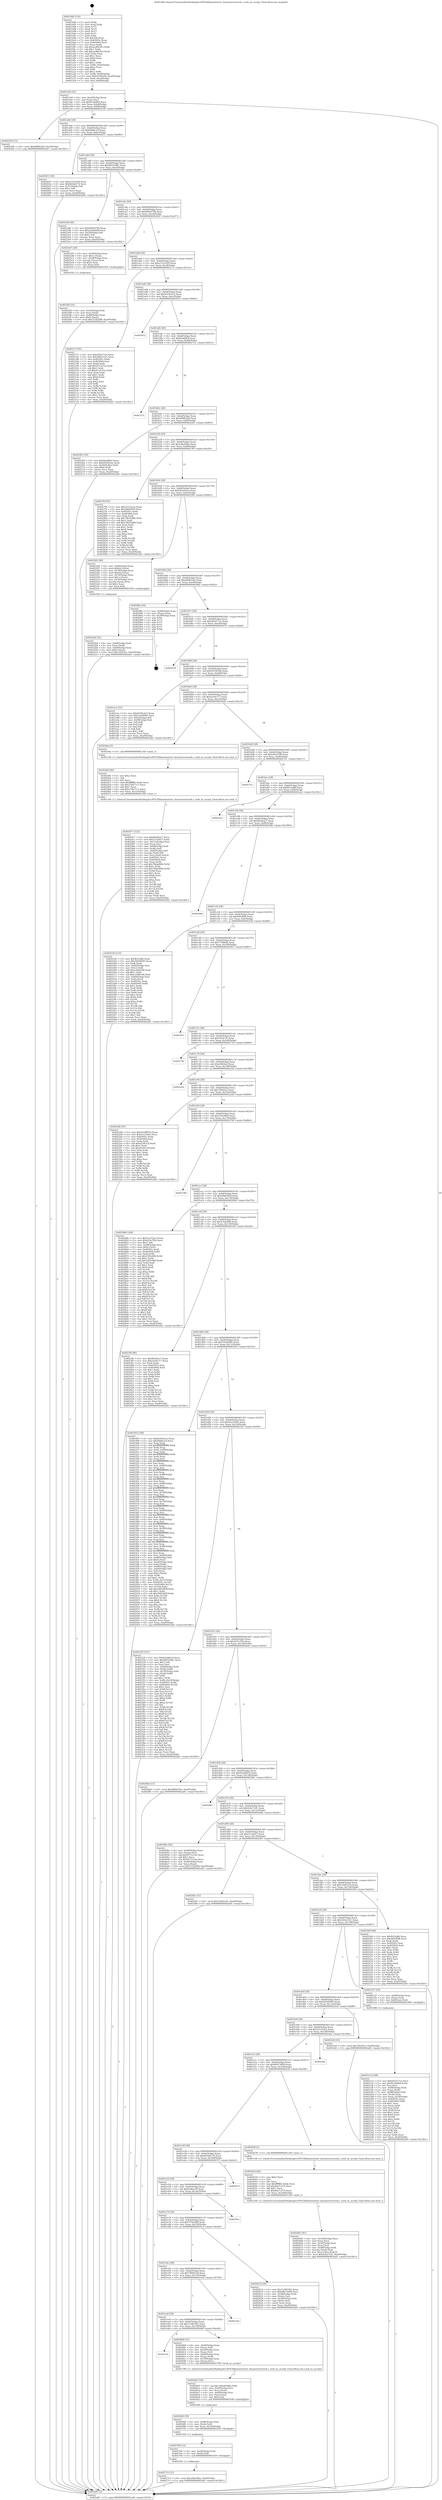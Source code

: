 digraph "0x4019d0" {
  label = "0x4019d0 (/mnt/c/Users/mathe/Desktop/tcc/POCII/binaries/extr_linuxnetcoresock.c_sock_no_accept_Final-ollvm.out::main(0))"
  labelloc = "t"
  node[shape=record]

  Entry [label="",width=0.3,height=0.3,shape=circle,fillcolor=black,style=filled]
  "0x401a44" [label="{
     0x401a44 [32]\l
     | [instrs]\l
     &nbsp;&nbsp;0x401a44 \<+6\>: mov -0xa0(%rbp),%eax\l
     &nbsp;&nbsp;0x401a4a \<+2\>: mov %eax,%ecx\l
     &nbsp;&nbsp;0x401a4c \<+6\>: sub $0x81efa8bd,%ecx\l
     &nbsp;&nbsp;0x401a52 \<+6\>: mov %eax,-0xb4(%rbp)\l
     &nbsp;&nbsp;0x401a58 \<+6\>: mov %ecx,-0xb8(%rbp)\l
     &nbsp;&nbsp;0x401a5e \<+6\>: je 0000000000402256 \<main+0x886\>\l
  }"]
  "0x402256" [label="{
     0x402256 [15]\l
     | [instrs]\l
     &nbsp;&nbsp;0x402256 \<+10\>: movl $0xbf8962dd,-0xa0(%rbp)\l
     &nbsp;&nbsp;0x402260 \<+5\>: jmp 0000000000402a81 \<main+0x10b1\>\l
  }"]
  "0x401a64" [label="{
     0x401a64 [28]\l
     | [instrs]\l
     &nbsp;&nbsp;0x401a64 \<+5\>: jmp 0000000000401a69 \<main+0x99\>\l
     &nbsp;&nbsp;0x401a69 \<+6\>: mov -0xb4(%rbp),%eax\l
     &nbsp;&nbsp;0x401a6f \<+5\>: sub $0x8ddbc2cf,%eax\l
     &nbsp;&nbsp;0x401a74 \<+6\>: mov %eax,-0xbc(%rbp)\l
     &nbsp;&nbsp;0x401a7a \<+6\>: je 0000000000402055 \<main+0x685\>\l
  }"]
  Exit [label="",width=0.3,height=0.3,shape=circle,fillcolor=black,style=filled,peripheries=2]
  "0x402055" [label="{
     0x402055 [30]\l
     | [instrs]\l
     &nbsp;&nbsp;0x402055 \<+5\>: mov $0xa1521d29,%eax\l
     &nbsp;&nbsp;0x40205a \<+5\>: mov $0x6b5dd170,%ecx\l
     &nbsp;&nbsp;0x40205f \<+3\>: mov -0x31(%rbp),%dl\l
     &nbsp;&nbsp;0x402062 \<+3\>: test $0x1,%dl\l
     &nbsp;&nbsp;0x402065 \<+3\>: cmovne %ecx,%eax\l
     &nbsp;&nbsp;0x402068 \<+6\>: mov %eax,-0xa0(%rbp)\l
     &nbsp;&nbsp;0x40206e \<+5\>: jmp 0000000000402a81 \<main+0x10b1\>\l
  }"]
  "0x401a80" [label="{
     0x401a80 [28]\l
     | [instrs]\l
     &nbsp;&nbsp;0x401a80 \<+5\>: jmp 0000000000401a85 \<main+0xb5\>\l
     &nbsp;&nbsp;0x401a85 \<+6\>: mov -0xb4(%rbp),%eax\l
     &nbsp;&nbsp;0x401a8b \<+5\>: sub $0x98335d81,%eax\l
     &nbsp;&nbsp;0x401a90 \<+6\>: mov %eax,-0xc0(%rbp)\l
     &nbsp;&nbsp;0x401a96 \<+6\>: je 00000000004023d6 \<main+0xa06\>\l
  }"]
  "0x402712" [label="{
     0x402712 [15]\l
     | [instrs]\l
     &nbsp;&nbsp;0x402712 \<+10\>: movl $0xc0bc04ba,-0xa0(%rbp)\l
     &nbsp;&nbsp;0x40271c \<+5\>: jmp 0000000000402a81 \<main+0x10b1\>\l
  }"]
  "0x4023d6" [label="{
     0x4023d6 [30]\l
     | [instrs]\l
     &nbsp;&nbsp;0x4023d6 \<+5\>: mov $0x9d9a970b,%eax\l
     &nbsp;&nbsp;0x4023db \<+5\>: mov $0x2c4dc8d9,%ecx\l
     &nbsp;&nbsp;0x4023e0 \<+3\>: mov -0x29(%rbp),%dl\l
     &nbsp;&nbsp;0x4023e3 \<+3\>: test $0x1,%dl\l
     &nbsp;&nbsp;0x4023e6 \<+3\>: cmovne %ecx,%eax\l
     &nbsp;&nbsp;0x4023e9 \<+6\>: mov %eax,-0xa0(%rbp)\l
     &nbsp;&nbsp;0x4023ef \<+5\>: jmp 0000000000402a81 \<main+0x10b1\>\l
  }"]
  "0x401a9c" [label="{
     0x401a9c [28]\l
     | [instrs]\l
     &nbsp;&nbsp;0x401a9c \<+5\>: jmp 0000000000401aa1 \<main+0xd1\>\l
     &nbsp;&nbsp;0x401aa1 \<+6\>: mov -0xb4(%rbp),%eax\l
     &nbsp;&nbsp;0x401aa7 \<+5\>: sub $0x9d9a970b,%eax\l
     &nbsp;&nbsp;0x401aac \<+6\>: mov %eax,-0xc4(%rbp)\l
     &nbsp;&nbsp;0x401ab2 \<+6\>: je 00000000004025d7 \<main+0xc07\>\l
  }"]
  "0x402706" [label="{
     0x402706 [12]\l
     | [instrs]\l
     &nbsp;&nbsp;0x402706 \<+4\>: mov -0x50(%rbp),%rdi\l
     &nbsp;&nbsp;0x40270a \<+3\>: mov (%rdi),%rdi\l
     &nbsp;&nbsp;0x40270d \<+5\>: call 0000000000401030 \<free@plt\>\l
     | [calls]\l
     &nbsp;&nbsp;0x401030 \{1\} (unknown)\l
  }"]
  "0x4025d7" [label="{
     0x4025d7 [29]\l
     | [instrs]\l
     &nbsp;&nbsp;0x4025d7 \<+4\>: mov -0x58(%rbp),%rax\l
     &nbsp;&nbsp;0x4025db \<+6\>: movl $0x1,(%rax)\l
     &nbsp;&nbsp;0x4025e1 \<+4\>: mov -0x58(%rbp),%rax\l
     &nbsp;&nbsp;0x4025e5 \<+3\>: movslq (%rax),%rax\l
     &nbsp;&nbsp;0x4025e8 \<+4\>: shl $0x2,%rax\l
     &nbsp;&nbsp;0x4025ec \<+3\>: mov %rax,%rdi\l
     &nbsp;&nbsp;0x4025ef \<+5\>: call 0000000000401050 \<malloc@plt\>\l
     | [calls]\l
     &nbsp;&nbsp;0x401050 \{1\} (unknown)\l
  }"]
  "0x401ab8" [label="{
     0x401ab8 [28]\l
     | [instrs]\l
     &nbsp;&nbsp;0x401ab8 \<+5\>: jmp 0000000000401abd \<main+0xed\>\l
     &nbsp;&nbsp;0x401abd \<+6\>: mov -0xb4(%rbp),%eax\l
     &nbsp;&nbsp;0x401ac3 \<+5\>: sub $0xa1521d29,%eax\l
     &nbsp;&nbsp;0x401ac8 \<+6\>: mov %eax,-0xc8(%rbp)\l
     &nbsp;&nbsp;0x401ace \<+6\>: je 000000000040217c \<main+0x7ac\>\l
  }"]
  "0x4026f4" [label="{
     0x4026f4 [18]\l
     | [instrs]\l
     &nbsp;&nbsp;0x4026f4 \<+4\>: mov -0x68(%rbp),%rdi\l
     &nbsp;&nbsp;0x4026f8 \<+3\>: mov (%rdi),%rdi\l
     &nbsp;&nbsp;0x4026fb \<+6\>: mov %eax,-0x164(%rbp)\l
     &nbsp;&nbsp;0x402701 \<+5\>: call 0000000000401030 \<free@plt\>\l
     | [calls]\l
     &nbsp;&nbsp;0x401030 \{1\} (unknown)\l
  }"]
  "0x40217c" [label="{
     0x40217c [91]\l
     | [instrs]\l
     &nbsp;&nbsp;0x40217c \<+5\>: mov $0xe81b17a3,%eax\l
     &nbsp;&nbsp;0x402181 \<+5\>: mov $0x560a1521,%ecx\l
     &nbsp;&nbsp;0x402186 \<+7\>: mov 0x40505c,%edx\l
     &nbsp;&nbsp;0x40218d \<+7\>: mov 0x405064,%esi\l
     &nbsp;&nbsp;0x402194 \<+2\>: mov %edx,%edi\l
     &nbsp;&nbsp;0x402196 \<+6\>: add $0x47c5c55a,%edi\l
     &nbsp;&nbsp;0x40219c \<+3\>: sub $0x1,%edi\l
     &nbsp;&nbsp;0x40219f \<+6\>: sub $0x47c5c55a,%edi\l
     &nbsp;&nbsp;0x4021a5 \<+3\>: imul %edi,%edx\l
     &nbsp;&nbsp;0x4021a8 \<+3\>: and $0x1,%edx\l
     &nbsp;&nbsp;0x4021ab \<+3\>: cmp $0x0,%edx\l
     &nbsp;&nbsp;0x4021ae \<+4\>: sete %r8b\l
     &nbsp;&nbsp;0x4021b2 \<+3\>: cmp $0xa,%esi\l
     &nbsp;&nbsp;0x4021b5 \<+4\>: setl %r9b\l
     &nbsp;&nbsp;0x4021b9 \<+3\>: mov %r8b,%r10b\l
     &nbsp;&nbsp;0x4021bc \<+3\>: and %r9b,%r10b\l
     &nbsp;&nbsp;0x4021bf \<+3\>: xor %r9b,%r8b\l
     &nbsp;&nbsp;0x4021c2 \<+3\>: or %r8b,%r10b\l
     &nbsp;&nbsp;0x4021c5 \<+4\>: test $0x1,%r10b\l
     &nbsp;&nbsp;0x4021c9 \<+3\>: cmovne %ecx,%eax\l
     &nbsp;&nbsp;0x4021cc \<+6\>: mov %eax,-0xa0(%rbp)\l
     &nbsp;&nbsp;0x4021d2 \<+5\>: jmp 0000000000402a81 \<main+0x10b1\>\l
  }"]
  "0x401ad4" [label="{
     0x401ad4 [28]\l
     | [instrs]\l
     &nbsp;&nbsp;0x401ad4 \<+5\>: jmp 0000000000401ad9 \<main+0x109\>\l
     &nbsp;&nbsp;0x401ad9 \<+6\>: mov -0xb4(%rbp),%eax\l
     &nbsp;&nbsp;0x401adf \<+5\>: sub $0xb359e2e3,%eax\l
     &nbsp;&nbsp;0x401ae4 \<+6\>: mov %eax,-0xcc(%rbp)\l
     &nbsp;&nbsp;0x401aea \<+6\>: je 0000000000402912 \<main+0xf42\>\l
  }"]
  "0x4026d7" [label="{
     0x4026d7 [29]\l
     | [instrs]\l
     &nbsp;&nbsp;0x4026d7 \<+10\>: movabs $0x4030b6,%rdi\l
     &nbsp;&nbsp;0x4026e1 \<+4\>: mov -0x40(%rbp),%rsi\l
     &nbsp;&nbsp;0x4026e5 \<+2\>: mov %eax,(%rsi)\l
     &nbsp;&nbsp;0x4026e7 \<+4\>: mov -0x40(%rbp),%rsi\l
     &nbsp;&nbsp;0x4026eb \<+2\>: mov (%rsi),%esi\l
     &nbsp;&nbsp;0x4026ed \<+2\>: mov $0x0,%al\l
     &nbsp;&nbsp;0x4026ef \<+5\>: call 0000000000401040 \<printf@plt\>\l
     | [calls]\l
     &nbsp;&nbsp;0x401040 \{1\} (unknown)\l
  }"]
  "0x402912" [label="{
     0x402912\l
  }", style=dashed]
  "0x401af0" [label="{
     0x401af0 [28]\l
     | [instrs]\l
     &nbsp;&nbsp;0x401af0 \<+5\>: jmp 0000000000401af5 \<main+0x125\>\l
     &nbsp;&nbsp;0x401af5 \<+6\>: mov -0xb4(%rbp),%eax\l
     &nbsp;&nbsp;0x401afb \<+5\>: sub $0xb4abffcd,%eax\l
     &nbsp;&nbsp;0x401b00 \<+6\>: mov %eax,-0xd0(%rbp)\l
     &nbsp;&nbsp;0x401b06 \<+6\>: je 0000000000402721 \<main+0xd51\>\l
  }"]
  "0x401ec4" [label="{
     0x401ec4\l
  }", style=dashed]
  "0x402721" [label="{
     0x402721\l
  }", style=dashed]
  "0x401b0c" [label="{
     0x401b0c [28]\l
     | [instrs]\l
     &nbsp;&nbsp;0x401b0c \<+5\>: jmp 0000000000401b11 \<main+0x141\>\l
     &nbsp;&nbsp;0x401b11 \<+6\>: mov -0xb4(%rbp),%eax\l
     &nbsp;&nbsp;0x401b17 \<+5\>: sub $0xbf8962dd,%eax\l
     &nbsp;&nbsp;0x401b1c \<+6\>: mov %eax,-0xd4(%rbp)\l
     &nbsp;&nbsp;0x401b22 \<+6\>: je 0000000000402265 \<main+0x895\>\l
  }"]
  "0x4026b8" [label="{
     0x4026b8 [31]\l
     | [instrs]\l
     &nbsp;&nbsp;0x4026b8 \<+4\>: mov -0x68(%rbp),%rax\l
     &nbsp;&nbsp;0x4026bc \<+3\>: mov (%rax),%rdi\l
     &nbsp;&nbsp;0x4026bf \<+4\>: mov -0x50(%rbp),%rax\l
     &nbsp;&nbsp;0x4026c3 \<+3\>: mov (%rax),%rsi\l
     &nbsp;&nbsp;0x4026c6 \<+4\>: mov -0x80(%rbp),%rax\l
     &nbsp;&nbsp;0x4026ca \<+2\>: mov (%rax),%edx\l
     &nbsp;&nbsp;0x4026cc \<+4\>: mov -0x78(%rbp),%rax\l
     &nbsp;&nbsp;0x4026d0 \<+2\>: mov (%rax),%ecx\l
     &nbsp;&nbsp;0x4026d2 \<+5\>: call 0000000000401780 \<sock_no_accept\>\l
     | [calls]\l
     &nbsp;&nbsp;0x401780 \{1\} (/mnt/c/Users/mathe/Desktop/tcc/POCII/binaries/extr_linuxnetcoresock.c_sock_no_accept_Final-ollvm.out::sock_no_accept)\l
  }"]
  "0x402265" [label="{
     0x402265 [30]\l
     | [instrs]\l
     &nbsp;&nbsp;0x402265 \<+5\>: mov $0xb4abffcd,%eax\l
     &nbsp;&nbsp;0x40226a \<+5\>: mov $0xd43e02ae,%ecx\l
     &nbsp;&nbsp;0x40226f \<+3\>: mov -0x30(%rbp),%edx\l
     &nbsp;&nbsp;0x402272 \<+3\>: cmp $0x0,%edx\l
     &nbsp;&nbsp;0x402275 \<+3\>: cmove %ecx,%eax\l
     &nbsp;&nbsp;0x402278 \<+6\>: mov %eax,-0xa0(%rbp)\l
     &nbsp;&nbsp;0x40227e \<+5\>: jmp 0000000000402a81 \<main+0x10b1\>\l
  }"]
  "0x401b28" [label="{
     0x401b28 [28]\l
     | [instrs]\l
     &nbsp;&nbsp;0x401b28 \<+5\>: jmp 0000000000401b2d \<main+0x15d\>\l
     &nbsp;&nbsp;0x401b2d \<+6\>: mov -0xb4(%rbp),%eax\l
     &nbsp;&nbsp;0x401b33 \<+5\>: sub $0xc0bc04ba,%eax\l
     &nbsp;&nbsp;0x401b38 \<+6\>: mov %eax,-0xd8(%rbp)\l
     &nbsp;&nbsp;0x401b3e \<+6\>: je 00000000004027f0 \<main+0xe20\>\l
  }"]
  "0x401ea8" [label="{
     0x401ea8 [28]\l
     | [instrs]\l
     &nbsp;&nbsp;0x401ea8 \<+5\>: jmp 0000000000401ead \<main+0x4dd\>\l
     &nbsp;&nbsp;0x401ead \<+6\>: mov -0xb4(%rbp),%eax\l
     &nbsp;&nbsp;0x401eb3 \<+5\>: sub $0x7a385302,%eax\l
     &nbsp;&nbsp;0x401eb8 \<+6\>: mov %eax,-0x158(%rbp)\l
     &nbsp;&nbsp;0x401ebe \<+6\>: je 00000000004026b8 \<main+0xce8\>\l
  }"]
  "0x4027f0" [label="{
     0x4027f0 [91]\l
     | [instrs]\l
     &nbsp;&nbsp;0x4027f0 \<+5\>: mov $0x5c5352e2,%eax\l
     &nbsp;&nbsp;0x4027f5 \<+5\>: mov $0x28bf2658,%ecx\l
     &nbsp;&nbsp;0x4027fa \<+7\>: mov 0x40505c,%edx\l
     &nbsp;&nbsp;0x402801 \<+7\>: mov 0x405064,%esi\l
     &nbsp;&nbsp;0x402808 \<+2\>: mov %edx,%edi\l
     &nbsp;&nbsp;0x40280a \<+6\>: sub $0x78032d86,%edi\l
     &nbsp;&nbsp;0x402810 \<+3\>: sub $0x1,%edi\l
     &nbsp;&nbsp;0x402813 \<+6\>: add $0x78032d86,%edi\l
     &nbsp;&nbsp;0x402819 \<+3\>: imul %edi,%edx\l
     &nbsp;&nbsp;0x40281c \<+3\>: and $0x1,%edx\l
     &nbsp;&nbsp;0x40281f \<+3\>: cmp $0x0,%edx\l
     &nbsp;&nbsp;0x402822 \<+4\>: sete %r8b\l
     &nbsp;&nbsp;0x402826 \<+3\>: cmp $0xa,%esi\l
     &nbsp;&nbsp;0x402829 \<+4\>: setl %r9b\l
     &nbsp;&nbsp;0x40282d \<+3\>: mov %r8b,%r10b\l
     &nbsp;&nbsp;0x402830 \<+3\>: and %r9b,%r10b\l
     &nbsp;&nbsp;0x402833 \<+3\>: xor %r9b,%r8b\l
     &nbsp;&nbsp;0x402836 \<+3\>: or %r8b,%r10b\l
     &nbsp;&nbsp;0x402839 \<+4\>: test $0x1,%r10b\l
     &nbsp;&nbsp;0x40283d \<+3\>: cmovne %ecx,%eax\l
     &nbsp;&nbsp;0x402840 \<+6\>: mov %eax,-0xa0(%rbp)\l
     &nbsp;&nbsp;0x402846 \<+5\>: jmp 0000000000402a81 \<main+0x10b1\>\l
  }"]
  "0x401b44" [label="{
     0x401b44 [28]\l
     | [instrs]\l
     &nbsp;&nbsp;0x401b44 \<+5\>: jmp 0000000000401b49 \<main+0x179\>\l
     &nbsp;&nbsp;0x401b49 \<+6\>: mov -0xb4(%rbp),%eax\l
     &nbsp;&nbsp;0x401b4f \<+5\>: sub $0xd43e02ae,%eax\l
     &nbsp;&nbsp;0x401b54 \<+6\>: mov %eax,-0xdc(%rbp)\l
     &nbsp;&nbsp;0x401b5a \<+6\>: je 0000000000402283 \<main+0x8b3\>\l
  }"]
  "0x40216d" [label="{
     0x40216d\l
  }", style=dashed]
  "0x402283" [label="{
     0x402283 [49]\l
     | [instrs]\l
     &nbsp;&nbsp;0x402283 \<+4\>: mov -0x80(%rbp),%rax\l
     &nbsp;&nbsp;0x402287 \<+6\>: movl $0x64,(%rax)\l
     &nbsp;&nbsp;0x40228d \<+4\>: mov -0x78(%rbp),%rax\l
     &nbsp;&nbsp;0x402291 \<+6\>: movl $0x64,(%rax)\l
     &nbsp;&nbsp;0x402297 \<+4\>: mov -0x70(%rbp),%rax\l
     &nbsp;&nbsp;0x40229b \<+6\>: movl $0x1,(%rax)\l
     &nbsp;&nbsp;0x4022a1 \<+4\>: mov -0x70(%rbp),%rax\l
     &nbsp;&nbsp;0x4022a5 \<+3\>: movslq (%rax),%rax\l
     &nbsp;&nbsp;0x4022a8 \<+4\>: shl $0x2,%rax\l
     &nbsp;&nbsp;0x4022ac \<+3\>: mov %rax,%rdi\l
     &nbsp;&nbsp;0x4022af \<+5\>: call 0000000000401050 \<malloc@plt\>\l
     | [calls]\l
     &nbsp;&nbsp;0x401050 \{1\} (unknown)\l
  }"]
  "0x401b60" [label="{
     0x401b60 [28]\l
     | [instrs]\l
     &nbsp;&nbsp;0x401b60 \<+5\>: jmp 0000000000401b65 \<main+0x195\>\l
     &nbsp;&nbsp;0x401b65 \<+6\>: mov -0xb4(%rbp),%eax\l
     &nbsp;&nbsp;0x401b6b \<+5\>: sub $0xd89635dc,%eax\l
     &nbsp;&nbsp;0x401b70 \<+6\>: mov %eax,-0xe0(%rbp)\l
     &nbsp;&nbsp;0x401b76 \<+6\>: je 00000000004028fa \<main+0xf2a\>\l
  }"]
  "0x402665" [label="{
     0x402665 [41]\l
     | [instrs]\l
     &nbsp;&nbsp;0x402665 \<+6\>: mov -0x160(%rbp),%ecx\l
     &nbsp;&nbsp;0x40266b \<+3\>: imul %eax,%ecx\l
     &nbsp;&nbsp;0x40266e \<+4\>: mov -0x50(%rbp),%rsi\l
     &nbsp;&nbsp;0x402672 \<+3\>: mov (%rsi),%rsi\l
     &nbsp;&nbsp;0x402675 \<+4\>: mov -0x48(%rbp),%rdi\l
     &nbsp;&nbsp;0x402679 \<+3\>: movslq (%rdi),%rdi\l
     &nbsp;&nbsp;0x40267c \<+3\>: mov %ecx,(%rsi,%rdi,4)\l
     &nbsp;&nbsp;0x40267f \<+10\>: movl $0x4c8a71d1,-0xa0(%rbp)\l
     &nbsp;&nbsp;0x402689 \<+5\>: jmp 0000000000402a81 \<main+0x10b1\>\l
  }"]
  "0x4028fa" [label="{
     0x4028fa [24]\l
     | [instrs]\l
     &nbsp;&nbsp;0x4028fa \<+7\>: mov -0x98(%rbp),%rax\l
     &nbsp;&nbsp;0x402901 \<+2\>: mov (%rax),%eax\l
     &nbsp;&nbsp;0x402903 \<+4\>: lea -0x28(%rbp),%rsp\l
     &nbsp;&nbsp;0x402907 \<+1\>: pop %rbx\l
     &nbsp;&nbsp;0x402908 \<+2\>: pop %r12\l
     &nbsp;&nbsp;0x40290a \<+2\>: pop %r13\l
     &nbsp;&nbsp;0x40290c \<+2\>: pop %r14\l
     &nbsp;&nbsp;0x40290e \<+2\>: pop %r15\l
     &nbsp;&nbsp;0x402910 \<+1\>: pop %rbp\l
     &nbsp;&nbsp;0x402911 \<+1\>: ret\l
  }"]
  "0x401b7c" [label="{
     0x401b7c [28]\l
     | [instrs]\l
     &nbsp;&nbsp;0x401b7c \<+5\>: jmp 0000000000401b81 \<main+0x1b1\>\l
     &nbsp;&nbsp;0x401b81 \<+6\>: mov -0xb4(%rbp),%eax\l
     &nbsp;&nbsp;0x401b87 \<+5\>: sub $0xe81b17a3,%eax\l
     &nbsp;&nbsp;0x401b8c \<+6\>: mov %eax,-0xe4(%rbp)\l
     &nbsp;&nbsp;0x401b92 \<+6\>: je 0000000000402978 \<main+0xfa8\>\l
  }"]
  "0x40263d" [label="{
     0x40263d [40]\l
     | [instrs]\l
     &nbsp;&nbsp;0x40263d \<+5\>: mov $0x2,%ecx\l
     &nbsp;&nbsp;0x402642 \<+1\>: cltd\l
     &nbsp;&nbsp;0x402643 \<+2\>: idiv %ecx\l
     &nbsp;&nbsp;0x402645 \<+6\>: imul $0xfffffffe,%edx,%ecx\l
     &nbsp;&nbsp;0x40264b \<+6\>: add $0xb0e7c270,%ecx\l
     &nbsp;&nbsp;0x402651 \<+3\>: add $0x1,%ecx\l
     &nbsp;&nbsp;0x402654 \<+6\>: sub $0xb0e7c270,%ecx\l
     &nbsp;&nbsp;0x40265a \<+6\>: mov %ecx,-0x160(%rbp)\l
     &nbsp;&nbsp;0x402660 \<+5\>: call 0000000000401160 \<next_i\>\l
     | [calls]\l
     &nbsp;&nbsp;0x401160 \{1\} (/mnt/c/Users/mathe/Desktop/tcc/POCII/binaries/extr_linuxnetcoresock.c_sock_no_accept_Final-ollvm.out::next_i)\l
  }"]
  "0x402978" [label="{
     0x402978\l
  }", style=dashed]
  "0x401b98" [label="{
     0x401b98 [28]\l
     | [instrs]\l
     &nbsp;&nbsp;0x401b98 \<+5\>: jmp 0000000000401b9d \<main+0x1cd\>\l
     &nbsp;&nbsp;0x401b9d \<+6\>: mov -0xb4(%rbp),%eax\l
     &nbsp;&nbsp;0x401ba3 \<+5\>: sub $0xe919620b,%eax\l
     &nbsp;&nbsp;0x401ba8 \<+6\>: mov %eax,-0xe8(%rbp)\l
     &nbsp;&nbsp;0x401bae \<+6\>: je 0000000000401ece \<main+0x4fe\>\l
  }"]
  "0x401e8c" [label="{
     0x401e8c [28]\l
     | [instrs]\l
     &nbsp;&nbsp;0x401e8c \<+5\>: jmp 0000000000401e91 \<main+0x4c1\>\l
     &nbsp;&nbsp;0x401e91 \<+6\>: mov -0xb4(%rbp),%eax\l
     &nbsp;&nbsp;0x401e97 \<+5\>: sub $0x79f0414d,%eax\l
     &nbsp;&nbsp;0x401e9c \<+6\>: mov %eax,-0x154(%rbp)\l
     &nbsp;&nbsp;0x401ea2 \<+6\>: je 000000000040216d \<main+0x79d\>\l
  }"]
  "0x401ece" [label="{
     0x401ece [53]\l
     | [instrs]\l
     &nbsp;&nbsp;0x401ece \<+5\>: mov $0xb359e2e3,%eax\l
     &nbsp;&nbsp;0x401ed3 \<+5\>: mov $0x33cb9d92,%ecx\l
     &nbsp;&nbsp;0x401ed8 \<+6\>: mov -0x9a(%rbp),%dl\l
     &nbsp;&nbsp;0x401ede \<+7\>: mov -0x99(%rbp),%sil\l
     &nbsp;&nbsp;0x401ee5 \<+3\>: mov %dl,%dil\l
     &nbsp;&nbsp;0x401ee8 \<+3\>: and %sil,%dil\l
     &nbsp;&nbsp;0x401eeb \<+3\>: xor %sil,%dl\l
     &nbsp;&nbsp;0x401eee \<+3\>: or %dl,%dil\l
     &nbsp;&nbsp;0x401ef1 \<+4\>: test $0x1,%dil\l
     &nbsp;&nbsp;0x401ef5 \<+3\>: cmovne %ecx,%eax\l
     &nbsp;&nbsp;0x401ef8 \<+6\>: mov %eax,-0xa0(%rbp)\l
     &nbsp;&nbsp;0x401efe \<+5\>: jmp 0000000000402a81 \<main+0x10b1\>\l
  }"]
  "0x401bb4" [label="{
     0x401bb4 [28]\l
     | [instrs]\l
     &nbsp;&nbsp;0x401bb4 \<+5\>: jmp 0000000000401bb9 \<main+0x1e9\>\l
     &nbsp;&nbsp;0x401bb9 \<+6\>: mov -0xb4(%rbp),%eax\l
     &nbsp;&nbsp;0x401bbf \<+5\>: sub $0xeee9a717,%eax\l
     &nbsp;&nbsp;0x401bc4 \<+6\>: mov %eax,-0xec(%rbp)\l
     &nbsp;&nbsp;0x401bca \<+6\>: je 000000000040244a \<main+0xa7a\>\l
  }"]
  "0x402a81" [label="{
     0x402a81 [5]\l
     | [instrs]\l
     &nbsp;&nbsp;0x402a81 \<+5\>: jmp 0000000000401a44 \<main+0x74\>\l
  }"]
  "0x4019d0" [label="{
     0x4019d0 [116]\l
     | [instrs]\l
     &nbsp;&nbsp;0x4019d0 \<+1\>: push %rbp\l
     &nbsp;&nbsp;0x4019d1 \<+3\>: mov %rsp,%rbp\l
     &nbsp;&nbsp;0x4019d4 \<+2\>: push %r15\l
     &nbsp;&nbsp;0x4019d6 \<+2\>: push %r14\l
     &nbsp;&nbsp;0x4019d8 \<+2\>: push %r13\l
     &nbsp;&nbsp;0x4019da \<+2\>: push %r12\l
     &nbsp;&nbsp;0x4019dc \<+1\>: push %rbx\l
     &nbsp;&nbsp;0x4019dd \<+7\>: sub $0x168,%rsp\l
     &nbsp;&nbsp;0x4019e4 \<+7\>: mov 0x40505c,%eax\l
     &nbsp;&nbsp;0x4019eb \<+7\>: mov 0x405064,%ecx\l
     &nbsp;&nbsp;0x4019f2 \<+2\>: mov %eax,%edx\l
     &nbsp;&nbsp;0x4019f4 \<+6\>: sub $0xacd84303,%edx\l
     &nbsp;&nbsp;0x4019fa \<+3\>: sub $0x1,%edx\l
     &nbsp;&nbsp;0x4019fd \<+6\>: add $0xacd84303,%edx\l
     &nbsp;&nbsp;0x401a03 \<+3\>: imul %edx,%eax\l
     &nbsp;&nbsp;0x401a06 \<+3\>: and $0x1,%eax\l
     &nbsp;&nbsp;0x401a09 \<+3\>: cmp $0x0,%eax\l
     &nbsp;&nbsp;0x401a0c \<+4\>: sete %r8b\l
     &nbsp;&nbsp;0x401a10 \<+4\>: and $0x1,%r8b\l
     &nbsp;&nbsp;0x401a14 \<+7\>: mov %r8b,-0x9a(%rbp)\l
     &nbsp;&nbsp;0x401a1b \<+3\>: cmp $0xa,%ecx\l
     &nbsp;&nbsp;0x401a1e \<+4\>: setl %r8b\l
     &nbsp;&nbsp;0x401a22 \<+4\>: and $0x1,%r8b\l
     &nbsp;&nbsp;0x401a26 \<+7\>: mov %r8b,-0x99(%rbp)\l
     &nbsp;&nbsp;0x401a2d \<+10\>: movl $0xe919620b,-0xa0(%rbp)\l
     &nbsp;&nbsp;0x401a37 \<+6\>: mov %edi,-0xa4(%rbp)\l
     &nbsp;&nbsp;0x401a3d \<+7\>: mov %rsi,-0xb0(%rbp)\l
  }"]
  "0x402614" [label="{
     0x402614 [36]\l
     | [instrs]\l
     &nbsp;&nbsp;0x402614 \<+5\>: mov $0x7a385302,%eax\l
     &nbsp;&nbsp;0x402619 \<+5\>: mov $0x60b73699,%ecx\l
     &nbsp;&nbsp;0x40261e \<+4\>: mov -0x48(%rbp),%rdx\l
     &nbsp;&nbsp;0x402622 \<+2\>: mov (%rdx),%esi\l
     &nbsp;&nbsp;0x402624 \<+4\>: mov -0x58(%rbp),%rdx\l
     &nbsp;&nbsp;0x402628 \<+2\>: cmp (%rdx),%esi\l
     &nbsp;&nbsp;0x40262a \<+3\>: cmovl %ecx,%eax\l
     &nbsp;&nbsp;0x40262d \<+6\>: mov %eax,-0xa0(%rbp)\l
     &nbsp;&nbsp;0x402633 \<+5\>: jmp 0000000000402a81 \<main+0x10b1\>\l
  }"]
  "0x40244a" [label="{
     0x40244a [5]\l
     | [instrs]\l
     &nbsp;&nbsp;0x40244a \<+5\>: call 0000000000401160 \<next_i\>\l
     | [calls]\l
     &nbsp;&nbsp;0x401160 \{1\} (/mnt/c/Users/mathe/Desktop/tcc/POCII/binaries/extr_linuxnetcoresock.c_sock_no_accept_Final-ollvm.out::next_i)\l
  }"]
  "0x401bd0" [label="{
     0x401bd0 [28]\l
     | [instrs]\l
     &nbsp;&nbsp;0x401bd0 \<+5\>: jmp 0000000000401bd5 \<main+0x205\>\l
     &nbsp;&nbsp;0x401bd5 \<+6\>: mov -0xb4(%rbp),%eax\l
     &nbsp;&nbsp;0x401bdb \<+5\>: sub $0xef4c4708,%eax\l
     &nbsp;&nbsp;0x401be0 \<+6\>: mov %eax,-0xf0(%rbp)\l
     &nbsp;&nbsp;0x401be6 \<+6\>: je 00000000004027e1 \<main+0xe11\>\l
  }"]
  "0x401e70" [label="{
     0x401e70 [28]\l
     | [instrs]\l
     &nbsp;&nbsp;0x401e70 \<+5\>: jmp 0000000000401e75 \<main+0x4a5\>\l
     &nbsp;&nbsp;0x401e75 \<+6\>: mov -0xb4(%rbp),%eax\l
     &nbsp;&nbsp;0x401e7b \<+5\>: sub $0x755b20f8,%eax\l
     &nbsp;&nbsp;0x401e80 \<+6\>: mov %eax,-0x150(%rbp)\l
     &nbsp;&nbsp;0x401e86 \<+6\>: je 0000000000402614 \<main+0xc44\>\l
  }"]
  "0x4027e1" [label="{
     0x4027e1\l
  }", style=dashed]
  "0x401bec" [label="{
     0x401bec [28]\l
     | [instrs]\l
     &nbsp;&nbsp;0x401bec \<+5\>: jmp 0000000000401bf1 \<main+0x221\>\l
     &nbsp;&nbsp;0x401bf1 \<+6\>: mov -0xb4(%rbp),%eax\l
     &nbsp;&nbsp;0x401bf7 \<+5\>: sub $0xfb53affd,%eax\l
     &nbsp;&nbsp;0x401bfc \<+6\>: mov %eax,-0xf4(%rbp)\l
     &nbsp;&nbsp;0x401c02 \<+6\>: je 0000000000402a2c \<main+0x105c\>\l
  }"]
  "0x4020ce" [label="{
     0x4020ce\l
  }", style=dashed]
  "0x402a2c" [label="{
     0x402a2c\l
  }", style=dashed]
  "0x401c08" [label="{
     0x401c08 [28]\l
     | [instrs]\l
     &nbsp;&nbsp;0x401c08 \<+5\>: jmp 0000000000401c0d \<main+0x23d\>\l
     &nbsp;&nbsp;0x401c0d \<+6\>: mov -0xb4(%rbp),%eax\l
     &nbsp;&nbsp;0x401c13 \<+5\>: sub $0xfbe6b2c7,%eax\l
     &nbsp;&nbsp;0x401c18 \<+6\>: mov %eax,-0xf8(%rbp)\l
     &nbsp;&nbsp;0x401c1e \<+6\>: je 00000000004029d6 \<main+0x1006\>\l
  }"]
  "0x401e54" [label="{
     0x401e54 [28]\l
     | [instrs]\l
     &nbsp;&nbsp;0x401e54 \<+5\>: jmp 0000000000401e59 \<main+0x489\>\l
     &nbsp;&nbsp;0x401e59 \<+6\>: mov -0xb4(%rbp),%eax\l
     &nbsp;&nbsp;0x401e5f \<+5\>: sub $0x6cdfca39,%eax\l
     &nbsp;&nbsp;0x401e64 \<+6\>: mov %eax,-0x14c(%rbp)\l
     &nbsp;&nbsp;0x401e6a \<+6\>: je 00000000004020ce \<main+0x6fe\>\l
  }"]
  "0x4029d6" [label="{
     0x4029d6\l
  }", style=dashed]
  "0x401c24" [label="{
     0x401c24 [28]\l
     | [instrs]\l
     &nbsp;&nbsp;0x401c24 \<+5\>: jmp 0000000000401c29 \<main+0x259\>\l
     &nbsp;&nbsp;0x401c29 \<+6\>: mov -0xb4(%rbp),%eax\l
     &nbsp;&nbsp;0x401c2f \<+5\>: sub $0x4493688,%eax\l
     &nbsp;&nbsp;0x401c34 \<+6\>: mov %eax,-0xfc(%rbp)\l
     &nbsp;&nbsp;0x401c3a \<+6\>: je 0000000000402556 \<main+0xb86\>\l
  }"]
  "0x402073" [label="{
     0x402073\l
  }", style=dashed]
  "0x402556" [label="{
     0x402556 [114]\l
     | [instrs]\l
     &nbsp;&nbsp;0x402556 \<+5\>: mov $0xfb53affd,%eax\l
     &nbsp;&nbsp;0x40255b \<+5\>: mov $0x56294945,%ecx\l
     &nbsp;&nbsp;0x402560 \<+2\>: xor %edx,%edx\l
     &nbsp;&nbsp;0x402562 \<+4\>: mov -0x60(%rbp),%rsi\l
     &nbsp;&nbsp;0x402566 \<+2\>: mov (%rsi),%edi\l
     &nbsp;&nbsp;0x402568 \<+6\>: add $0xcc0db108,%edi\l
     &nbsp;&nbsp;0x40256e \<+3\>: add $0x1,%edi\l
     &nbsp;&nbsp;0x402571 \<+6\>: sub $0xcc0db108,%edi\l
     &nbsp;&nbsp;0x402577 \<+4\>: mov -0x60(%rbp),%rsi\l
     &nbsp;&nbsp;0x40257b \<+2\>: mov %edi,(%rsi)\l
     &nbsp;&nbsp;0x40257d \<+7\>: mov 0x40505c,%edi\l
     &nbsp;&nbsp;0x402584 \<+8\>: mov 0x405064,%r8d\l
     &nbsp;&nbsp;0x40258c \<+3\>: sub $0x1,%edx\l
     &nbsp;&nbsp;0x40258f \<+3\>: mov %edi,%r9d\l
     &nbsp;&nbsp;0x402592 \<+3\>: add %edx,%r9d\l
     &nbsp;&nbsp;0x402595 \<+4\>: imul %r9d,%edi\l
     &nbsp;&nbsp;0x402599 \<+3\>: and $0x1,%edi\l
     &nbsp;&nbsp;0x40259c \<+3\>: cmp $0x0,%edi\l
     &nbsp;&nbsp;0x40259f \<+4\>: sete %r10b\l
     &nbsp;&nbsp;0x4025a3 \<+4\>: cmp $0xa,%r8d\l
     &nbsp;&nbsp;0x4025a7 \<+4\>: setl %r11b\l
     &nbsp;&nbsp;0x4025ab \<+3\>: mov %r10b,%bl\l
     &nbsp;&nbsp;0x4025ae \<+3\>: and %r11b,%bl\l
     &nbsp;&nbsp;0x4025b1 \<+3\>: xor %r11b,%r10b\l
     &nbsp;&nbsp;0x4025b4 \<+3\>: or %r10b,%bl\l
     &nbsp;&nbsp;0x4025b7 \<+3\>: test $0x1,%bl\l
     &nbsp;&nbsp;0x4025ba \<+3\>: cmovne %ecx,%eax\l
     &nbsp;&nbsp;0x4025bd \<+6\>: mov %eax,-0xa0(%rbp)\l
     &nbsp;&nbsp;0x4025c3 \<+5\>: jmp 0000000000402a81 \<main+0x10b1\>\l
  }"]
  "0x401c40" [label="{
     0x401c40 [28]\l
     | [instrs]\l
     &nbsp;&nbsp;0x401c40 \<+5\>: jmp 0000000000401c45 \<main+0x275\>\l
     &nbsp;&nbsp;0x401c45 \<+6\>: mov -0xb4(%rbp),%eax\l
     &nbsp;&nbsp;0x401c4b \<+5\>: sub $0x77884d4,%eax\l
     &nbsp;&nbsp;0x401c50 \<+6\>: mov %eax,-0x100(%rbp)\l
     &nbsp;&nbsp;0x401c56 \<+6\>: je 0000000000402957 \<main+0xf87\>\l
  }"]
  "0x401e38" [label="{
     0x401e38 [28]\l
     | [instrs]\l
     &nbsp;&nbsp;0x401e38 \<+5\>: jmp 0000000000401e3d \<main+0x46d\>\l
     &nbsp;&nbsp;0x401e3d \<+6\>: mov -0xb4(%rbp),%eax\l
     &nbsp;&nbsp;0x401e43 \<+5\>: sub $0x6b5dd170,%eax\l
     &nbsp;&nbsp;0x401e48 \<+6\>: mov %eax,-0x148(%rbp)\l
     &nbsp;&nbsp;0x401e4e \<+6\>: je 0000000000402073 \<main+0x6a3\>\l
  }"]
  "0x402957" [label="{
     0x402957\l
  }", style=dashed]
  "0x401c5c" [label="{
     0x401c5c [28]\l
     | [instrs]\l
     &nbsp;&nbsp;0x401c5c \<+5\>: jmp 0000000000401c61 \<main+0x291\>\l
     &nbsp;&nbsp;0x401c61 \<+6\>: mov -0xb4(%rbp),%eax\l
     &nbsp;&nbsp;0x401c67 \<+5\>: sub $0xc9e4716,%eax\l
     &nbsp;&nbsp;0x401c6c \<+6\>: mov %eax,-0x104(%rbp)\l
     &nbsp;&nbsp;0x401c72 \<+6\>: je 0000000000402730 \<main+0xd60\>\l
  }"]
  "0x402638" [label="{
     0x402638 [5]\l
     | [instrs]\l
     &nbsp;&nbsp;0x402638 \<+5\>: call 0000000000401160 \<next_i\>\l
     | [calls]\l
     &nbsp;&nbsp;0x401160 \{1\} (/mnt/c/Users/mathe/Desktop/tcc/POCII/binaries/extr_linuxnetcoresock.c_sock_no_accept_Final-ollvm.out::next_i)\l
  }"]
  "0x402730" [label="{
     0x402730\l
  }", style=dashed]
  "0x401c78" [label="{
     0x401c78 [28]\l
     | [instrs]\l
     &nbsp;&nbsp;0x401c78 \<+5\>: jmp 0000000000401c7d \<main+0x2ad\>\l
     &nbsp;&nbsp;0x401c7d \<+6\>: mov -0xb4(%rbp),%eax\l
     &nbsp;&nbsp;0x401c83 \<+5\>: sub $0xe085dcd,%eax\l
     &nbsp;&nbsp;0x401c88 \<+6\>: mov %eax,-0x108(%rbp)\l
     &nbsp;&nbsp;0x401c8e \<+6\>: je 0000000000402a56 \<main+0x1086\>\l
  }"]
  "0x401e1c" [label="{
     0x401e1c [28]\l
     | [instrs]\l
     &nbsp;&nbsp;0x401e1c \<+5\>: jmp 0000000000401e21 \<main+0x451\>\l
     &nbsp;&nbsp;0x401e21 \<+6\>: mov -0xb4(%rbp),%eax\l
     &nbsp;&nbsp;0x401e27 \<+5\>: sub $0x60b73699,%eax\l
     &nbsp;&nbsp;0x401e2c \<+6\>: mov %eax,-0x144(%rbp)\l
     &nbsp;&nbsp;0x401e32 \<+6\>: je 0000000000402638 \<main+0xc68\>\l
  }"]
  "0x402a56" [label="{
     0x402a56\l
  }", style=dashed]
  "0x401c94" [label="{
     0x401c94 [28]\l
     | [instrs]\l
     &nbsp;&nbsp;0x401c94 \<+5\>: jmp 0000000000401c99 \<main+0x2c9\>\l
     &nbsp;&nbsp;0x401c99 \<+6\>: mov -0xb4(%rbp),%eax\l
     &nbsp;&nbsp;0x401c9f \<+5\>: sub $0x1f92f3ce,%eax\l
     &nbsp;&nbsp;0x401ca4 \<+6\>: mov %eax,-0x10c(%rbp)\l
     &nbsp;&nbsp;0x401caa \<+6\>: je 00000000004022d4 \<main+0x904\>\l
  }"]
  "0x402a6a" [label="{
     0x402a6a\l
  }", style=dashed]
  "0x4022d4" [label="{
     0x4022d4 [91]\l
     | [instrs]\l
     &nbsp;&nbsp;0x4022d4 \<+5\>: mov $0x42e08619,%eax\l
     &nbsp;&nbsp;0x4022d9 \<+5\>: mov $0x41e33e65,%ecx\l
     &nbsp;&nbsp;0x4022de \<+7\>: mov 0x40505c,%edx\l
     &nbsp;&nbsp;0x4022e5 \<+7\>: mov 0x405064,%esi\l
     &nbsp;&nbsp;0x4022ec \<+2\>: mov %edx,%edi\l
     &nbsp;&nbsp;0x4022ee \<+6\>: add $0xd330cc2f,%edi\l
     &nbsp;&nbsp;0x4022f4 \<+3\>: sub $0x1,%edi\l
     &nbsp;&nbsp;0x4022f7 \<+6\>: sub $0xd330cc2f,%edi\l
     &nbsp;&nbsp;0x4022fd \<+3\>: imul %edi,%edx\l
     &nbsp;&nbsp;0x402300 \<+3\>: and $0x1,%edx\l
     &nbsp;&nbsp;0x402303 \<+3\>: cmp $0x0,%edx\l
     &nbsp;&nbsp;0x402306 \<+4\>: sete %r8b\l
     &nbsp;&nbsp;0x40230a \<+3\>: cmp $0xa,%esi\l
     &nbsp;&nbsp;0x40230d \<+4\>: setl %r9b\l
     &nbsp;&nbsp;0x402311 \<+3\>: mov %r8b,%r10b\l
     &nbsp;&nbsp;0x402314 \<+3\>: and %r9b,%r10b\l
     &nbsp;&nbsp;0x402317 \<+3\>: xor %r9b,%r8b\l
     &nbsp;&nbsp;0x40231a \<+3\>: or %r8b,%r10b\l
     &nbsp;&nbsp;0x40231d \<+4\>: test $0x1,%r10b\l
     &nbsp;&nbsp;0x402321 \<+3\>: cmovne %ecx,%eax\l
     &nbsp;&nbsp;0x402324 \<+6\>: mov %eax,-0xa0(%rbp)\l
     &nbsp;&nbsp;0x40232a \<+5\>: jmp 0000000000402a81 \<main+0x10b1\>\l
  }"]
  "0x401cb0" [label="{
     0x401cb0 [28]\l
     | [instrs]\l
     &nbsp;&nbsp;0x401cb0 \<+5\>: jmp 0000000000401cb5 \<main+0x2e5\>\l
     &nbsp;&nbsp;0x401cb5 \<+6\>: mov -0xb4(%rbp),%eax\l
     &nbsp;&nbsp;0x401cbb \<+5\>: sub $0x2561f8e6,%eax\l
     &nbsp;&nbsp;0x401cc0 \<+6\>: mov %eax,-0x110(%rbp)\l
     &nbsp;&nbsp;0x401cc6 \<+6\>: je 0000000000402786 \<main+0xdb6\>\l
  }"]
  "0x4025f4" [label="{
     0x4025f4 [32]\l
     | [instrs]\l
     &nbsp;&nbsp;0x4025f4 \<+4\>: mov -0x50(%rbp),%rdi\l
     &nbsp;&nbsp;0x4025f8 \<+3\>: mov %rax,(%rdi)\l
     &nbsp;&nbsp;0x4025fb \<+4\>: mov -0x48(%rbp),%rax\l
     &nbsp;&nbsp;0x4025ff \<+6\>: movl $0x0,(%rax)\l
     &nbsp;&nbsp;0x402605 \<+10\>: movl $0x755b20f8,-0xa0(%rbp)\l
     &nbsp;&nbsp;0x40260f \<+5\>: jmp 0000000000402a81 \<main+0x10b1\>\l
  }"]
  "0x402786" [label="{
     0x402786\l
  }", style=dashed]
  "0x401ccc" [label="{
     0x401ccc [28]\l
     | [instrs]\l
     &nbsp;&nbsp;0x401ccc \<+5\>: jmp 0000000000401cd1 \<main+0x301\>\l
     &nbsp;&nbsp;0x401cd1 \<+6\>: mov -0xb4(%rbp),%eax\l
     &nbsp;&nbsp;0x401cd7 \<+5\>: sub $0x28bf2658,%eax\l
     &nbsp;&nbsp;0x401cdc \<+6\>: mov %eax,-0x114(%rbp)\l
     &nbsp;&nbsp;0x401ce2 \<+6\>: je 000000000040284b \<main+0xe7b\>\l
  }"]
  "0x401e00" [label="{
     0x401e00 [28]\l
     | [instrs]\l
     &nbsp;&nbsp;0x401e00 \<+5\>: jmp 0000000000401e05 \<main+0x435\>\l
     &nbsp;&nbsp;0x401e05 \<+6\>: mov -0xb4(%rbp),%eax\l
     &nbsp;&nbsp;0x401e0b \<+5\>: sub $0x5c5352e2,%eax\l
     &nbsp;&nbsp;0x401e10 \<+6\>: mov %eax,-0x140(%rbp)\l
     &nbsp;&nbsp;0x401e16 \<+6\>: je 0000000000402a6a \<main+0x109a\>\l
  }"]
  "0x40284b" [label="{
     0x40284b [160]\l
     | [instrs]\l
     &nbsp;&nbsp;0x40284b \<+5\>: mov $0x5c5352e2,%eax\l
     &nbsp;&nbsp;0x402850 \<+5\>: mov $0x425e7f2e,%ecx\l
     &nbsp;&nbsp;0x402855 \<+2\>: mov $0x1,%dl\l
     &nbsp;&nbsp;0x402857 \<+7\>: mov -0x98(%rbp),%rsi\l
     &nbsp;&nbsp;0x40285e \<+6\>: movl $0x0,(%rsi)\l
     &nbsp;&nbsp;0x402864 \<+7\>: mov 0x40505c,%edi\l
     &nbsp;&nbsp;0x40286b \<+8\>: mov 0x405064,%r8d\l
     &nbsp;&nbsp;0x402873 \<+3\>: mov %edi,%r9d\l
     &nbsp;&nbsp;0x402876 \<+7\>: sub $0x1f20c008,%r9d\l
     &nbsp;&nbsp;0x40287d \<+4\>: sub $0x1,%r9d\l
     &nbsp;&nbsp;0x402881 \<+7\>: add $0x1f20c008,%r9d\l
     &nbsp;&nbsp;0x402888 \<+4\>: imul %r9d,%edi\l
     &nbsp;&nbsp;0x40288c \<+3\>: and $0x1,%edi\l
     &nbsp;&nbsp;0x40288f \<+3\>: cmp $0x0,%edi\l
     &nbsp;&nbsp;0x402892 \<+4\>: sete %r10b\l
     &nbsp;&nbsp;0x402896 \<+4\>: cmp $0xa,%r8d\l
     &nbsp;&nbsp;0x40289a \<+4\>: setl %r11b\l
     &nbsp;&nbsp;0x40289e \<+3\>: mov %r10b,%bl\l
     &nbsp;&nbsp;0x4028a1 \<+3\>: xor $0xff,%bl\l
     &nbsp;&nbsp;0x4028a4 \<+3\>: mov %r11b,%r14b\l
     &nbsp;&nbsp;0x4028a7 \<+4\>: xor $0xff,%r14b\l
     &nbsp;&nbsp;0x4028ab \<+3\>: xor $0x1,%dl\l
     &nbsp;&nbsp;0x4028ae \<+3\>: mov %bl,%r15b\l
     &nbsp;&nbsp;0x4028b1 \<+4\>: and $0xff,%r15b\l
     &nbsp;&nbsp;0x4028b5 \<+3\>: and %dl,%r10b\l
     &nbsp;&nbsp;0x4028b8 \<+3\>: mov %r14b,%r12b\l
     &nbsp;&nbsp;0x4028bb \<+4\>: and $0xff,%r12b\l
     &nbsp;&nbsp;0x4028bf \<+3\>: and %dl,%r11b\l
     &nbsp;&nbsp;0x4028c2 \<+3\>: or %r10b,%r15b\l
     &nbsp;&nbsp;0x4028c5 \<+3\>: or %r11b,%r12b\l
     &nbsp;&nbsp;0x4028c8 \<+3\>: xor %r12b,%r15b\l
     &nbsp;&nbsp;0x4028cb \<+3\>: or %r14b,%bl\l
     &nbsp;&nbsp;0x4028ce \<+3\>: xor $0xff,%bl\l
     &nbsp;&nbsp;0x4028d1 \<+3\>: or $0x1,%dl\l
     &nbsp;&nbsp;0x4028d4 \<+2\>: and %dl,%bl\l
     &nbsp;&nbsp;0x4028d6 \<+3\>: or %bl,%r15b\l
     &nbsp;&nbsp;0x4028d9 \<+4\>: test $0x1,%r15b\l
     &nbsp;&nbsp;0x4028dd \<+3\>: cmovne %ecx,%eax\l
     &nbsp;&nbsp;0x4028e0 \<+6\>: mov %eax,-0xa0(%rbp)\l
     &nbsp;&nbsp;0x4028e6 \<+5\>: jmp 0000000000402a81 \<main+0x10b1\>\l
  }"]
  "0x401ce8" [label="{
     0x401ce8 [28]\l
     | [instrs]\l
     &nbsp;&nbsp;0x401ce8 \<+5\>: jmp 0000000000401ced \<main+0x31d\>\l
     &nbsp;&nbsp;0x401ced \<+6\>: mov -0xb4(%rbp),%eax\l
     &nbsp;&nbsp;0x401cf3 \<+5\>: sub $0x2c4dc8d9,%eax\l
     &nbsp;&nbsp;0x401cf8 \<+6\>: mov %eax,-0x118(%rbp)\l
     &nbsp;&nbsp;0x401cfe \<+6\>: je 00000000004023f4 \<main+0xa24\>\l
  }"]
  "0x4025c8" [label="{
     0x4025c8 [15]\l
     | [instrs]\l
     &nbsp;&nbsp;0x4025c8 \<+10\>: movl $0x1f92f3ce,-0xa0(%rbp)\l
     &nbsp;&nbsp;0x4025d2 \<+5\>: jmp 0000000000402a81 \<main+0x10b1\>\l
  }"]
  "0x4023f4" [label="{
     0x4023f4 [86]\l
     | [instrs]\l
     &nbsp;&nbsp;0x4023f4 \<+5\>: mov $0xfbe6b2c7,%eax\l
     &nbsp;&nbsp;0x4023f9 \<+5\>: mov $0xeee9a717,%ecx\l
     &nbsp;&nbsp;0x4023fe \<+2\>: xor %edx,%edx\l
     &nbsp;&nbsp;0x402400 \<+7\>: mov 0x40505c,%esi\l
     &nbsp;&nbsp;0x402407 \<+7\>: mov 0x405064,%edi\l
     &nbsp;&nbsp;0x40240e \<+3\>: sub $0x1,%edx\l
     &nbsp;&nbsp;0x402411 \<+3\>: mov %esi,%r8d\l
     &nbsp;&nbsp;0x402414 \<+3\>: add %edx,%r8d\l
     &nbsp;&nbsp;0x402417 \<+4\>: imul %r8d,%esi\l
     &nbsp;&nbsp;0x40241b \<+3\>: and $0x1,%esi\l
     &nbsp;&nbsp;0x40241e \<+3\>: cmp $0x0,%esi\l
     &nbsp;&nbsp;0x402421 \<+4\>: sete %r9b\l
     &nbsp;&nbsp;0x402425 \<+3\>: cmp $0xa,%edi\l
     &nbsp;&nbsp;0x402428 \<+4\>: setl %r10b\l
     &nbsp;&nbsp;0x40242c \<+3\>: mov %r9b,%r11b\l
     &nbsp;&nbsp;0x40242f \<+3\>: and %r10b,%r11b\l
     &nbsp;&nbsp;0x402432 \<+3\>: xor %r10b,%r9b\l
     &nbsp;&nbsp;0x402435 \<+3\>: or %r9b,%r11b\l
     &nbsp;&nbsp;0x402438 \<+4\>: test $0x1,%r11b\l
     &nbsp;&nbsp;0x40243c \<+3\>: cmovne %ecx,%eax\l
     &nbsp;&nbsp;0x40243f \<+6\>: mov %eax,-0xa0(%rbp)\l
     &nbsp;&nbsp;0x402445 \<+5\>: jmp 0000000000402a81 \<main+0x10b1\>\l
  }"]
  "0x401d04" [label="{
     0x401d04 [28]\l
     | [instrs]\l
     &nbsp;&nbsp;0x401d04 \<+5\>: jmp 0000000000401d09 \<main+0x339\>\l
     &nbsp;&nbsp;0x401d09 \<+6\>: mov -0xb4(%rbp),%eax\l
     &nbsp;&nbsp;0x401d0f \<+5\>: sub $0x33cb9d92,%eax\l
     &nbsp;&nbsp;0x401d14 \<+6\>: mov %eax,-0x11c(%rbp)\l
     &nbsp;&nbsp;0x401d1a \<+6\>: je 0000000000401f03 \<main+0x533\>\l
  }"]
  "0x402477" [label="{
     0x402477 [122]\l
     | [instrs]\l
     &nbsp;&nbsp;0x402477 \<+5\>: mov $0xfbe6b2c7,%ecx\l
     &nbsp;&nbsp;0x40247c \<+5\>: mov $0x51cfa957,%edx\l
     &nbsp;&nbsp;0x402481 \<+6\>: mov -0x15c(%rbp),%esi\l
     &nbsp;&nbsp;0x402487 \<+3\>: imul %eax,%esi\l
     &nbsp;&nbsp;0x40248a \<+4\>: mov -0x68(%rbp),%rdi\l
     &nbsp;&nbsp;0x40248e \<+3\>: mov (%rdi),%rdi\l
     &nbsp;&nbsp;0x402491 \<+4\>: mov -0x60(%rbp),%r8\l
     &nbsp;&nbsp;0x402495 \<+3\>: movslq (%r8),%r8\l
     &nbsp;&nbsp;0x402498 \<+4\>: mov %esi,(%rdi,%r8,4)\l
     &nbsp;&nbsp;0x40249c \<+7\>: mov 0x40505c,%eax\l
     &nbsp;&nbsp;0x4024a3 \<+7\>: mov 0x405064,%esi\l
     &nbsp;&nbsp;0x4024aa \<+3\>: mov %eax,%r9d\l
     &nbsp;&nbsp;0x4024ad \<+7\>: add $0x78dad906,%r9d\l
     &nbsp;&nbsp;0x4024b4 \<+4\>: sub $0x1,%r9d\l
     &nbsp;&nbsp;0x4024b8 \<+7\>: sub $0x78dad906,%r9d\l
     &nbsp;&nbsp;0x4024bf \<+4\>: imul %r9d,%eax\l
     &nbsp;&nbsp;0x4024c3 \<+3\>: and $0x1,%eax\l
     &nbsp;&nbsp;0x4024c6 \<+3\>: cmp $0x0,%eax\l
     &nbsp;&nbsp;0x4024c9 \<+4\>: sete %r10b\l
     &nbsp;&nbsp;0x4024cd \<+3\>: cmp $0xa,%esi\l
     &nbsp;&nbsp;0x4024d0 \<+4\>: setl %r11b\l
     &nbsp;&nbsp;0x4024d4 \<+3\>: mov %r10b,%bl\l
     &nbsp;&nbsp;0x4024d7 \<+3\>: and %r11b,%bl\l
     &nbsp;&nbsp;0x4024da \<+3\>: xor %r11b,%r10b\l
     &nbsp;&nbsp;0x4024dd \<+3\>: or %r10b,%bl\l
     &nbsp;&nbsp;0x4024e0 \<+3\>: test $0x1,%bl\l
     &nbsp;&nbsp;0x4024e3 \<+3\>: cmovne %edx,%ecx\l
     &nbsp;&nbsp;0x4024e6 \<+6\>: mov %ecx,-0xa0(%rbp)\l
     &nbsp;&nbsp;0x4024ec \<+5\>: jmp 0000000000402a81 \<main+0x10b1\>\l
  }"]
  "0x401f03" [label="{
     0x401f03 [338]\l
     | [instrs]\l
     &nbsp;&nbsp;0x401f03 \<+5\>: mov $0xb359e2e3,%eax\l
     &nbsp;&nbsp;0x401f08 \<+5\>: mov $0x8ddbc2cf,%ecx\l
     &nbsp;&nbsp;0x401f0d \<+3\>: mov %rsp,%rdx\l
     &nbsp;&nbsp;0x401f10 \<+4\>: add $0xfffffffffffffff0,%rdx\l
     &nbsp;&nbsp;0x401f14 \<+3\>: mov %rdx,%rsp\l
     &nbsp;&nbsp;0x401f17 \<+7\>: mov %rdx,-0x98(%rbp)\l
     &nbsp;&nbsp;0x401f1e \<+3\>: mov %rsp,%rdx\l
     &nbsp;&nbsp;0x401f21 \<+4\>: add $0xfffffffffffffff0,%rdx\l
     &nbsp;&nbsp;0x401f25 \<+3\>: mov %rdx,%rsp\l
     &nbsp;&nbsp;0x401f28 \<+3\>: mov %rsp,%rsi\l
     &nbsp;&nbsp;0x401f2b \<+4\>: add $0xfffffffffffffff0,%rsi\l
     &nbsp;&nbsp;0x401f2f \<+3\>: mov %rsi,%rsp\l
     &nbsp;&nbsp;0x401f32 \<+7\>: mov %rsi,-0x90(%rbp)\l
     &nbsp;&nbsp;0x401f39 \<+3\>: mov %rsp,%rsi\l
     &nbsp;&nbsp;0x401f3c \<+4\>: add $0xfffffffffffffff0,%rsi\l
     &nbsp;&nbsp;0x401f40 \<+3\>: mov %rsi,%rsp\l
     &nbsp;&nbsp;0x401f43 \<+7\>: mov %rsi,-0x88(%rbp)\l
     &nbsp;&nbsp;0x401f4a \<+3\>: mov %rsp,%rsi\l
     &nbsp;&nbsp;0x401f4d \<+4\>: add $0xfffffffffffffff0,%rsi\l
     &nbsp;&nbsp;0x401f51 \<+3\>: mov %rsi,%rsp\l
     &nbsp;&nbsp;0x401f54 \<+4\>: mov %rsi,-0x80(%rbp)\l
     &nbsp;&nbsp;0x401f58 \<+3\>: mov %rsp,%rsi\l
     &nbsp;&nbsp;0x401f5b \<+4\>: add $0xfffffffffffffff0,%rsi\l
     &nbsp;&nbsp;0x401f5f \<+3\>: mov %rsi,%rsp\l
     &nbsp;&nbsp;0x401f62 \<+4\>: mov %rsi,-0x78(%rbp)\l
     &nbsp;&nbsp;0x401f66 \<+3\>: mov %rsp,%rsi\l
     &nbsp;&nbsp;0x401f69 \<+4\>: add $0xfffffffffffffff0,%rsi\l
     &nbsp;&nbsp;0x401f6d \<+3\>: mov %rsi,%rsp\l
     &nbsp;&nbsp;0x401f70 \<+4\>: mov %rsi,-0x70(%rbp)\l
     &nbsp;&nbsp;0x401f74 \<+3\>: mov %rsp,%rsi\l
     &nbsp;&nbsp;0x401f77 \<+4\>: add $0xfffffffffffffff0,%rsi\l
     &nbsp;&nbsp;0x401f7b \<+3\>: mov %rsi,%rsp\l
     &nbsp;&nbsp;0x401f7e \<+4\>: mov %rsi,-0x68(%rbp)\l
     &nbsp;&nbsp;0x401f82 \<+3\>: mov %rsp,%rsi\l
     &nbsp;&nbsp;0x401f85 \<+4\>: add $0xfffffffffffffff0,%rsi\l
     &nbsp;&nbsp;0x401f89 \<+3\>: mov %rsi,%rsp\l
     &nbsp;&nbsp;0x401f8c \<+4\>: mov %rsi,-0x60(%rbp)\l
     &nbsp;&nbsp;0x401f90 \<+3\>: mov %rsp,%rsi\l
     &nbsp;&nbsp;0x401f93 \<+4\>: add $0xfffffffffffffff0,%rsi\l
     &nbsp;&nbsp;0x401f97 \<+3\>: mov %rsi,%rsp\l
     &nbsp;&nbsp;0x401f9a \<+4\>: mov %rsi,-0x58(%rbp)\l
     &nbsp;&nbsp;0x401f9e \<+3\>: mov %rsp,%rsi\l
     &nbsp;&nbsp;0x401fa1 \<+4\>: add $0xfffffffffffffff0,%rsi\l
     &nbsp;&nbsp;0x401fa5 \<+3\>: mov %rsi,%rsp\l
     &nbsp;&nbsp;0x401fa8 \<+4\>: mov %rsi,-0x50(%rbp)\l
     &nbsp;&nbsp;0x401fac \<+3\>: mov %rsp,%rsi\l
     &nbsp;&nbsp;0x401faf \<+4\>: add $0xfffffffffffffff0,%rsi\l
     &nbsp;&nbsp;0x401fb3 \<+3\>: mov %rsi,%rsp\l
     &nbsp;&nbsp;0x401fb6 \<+4\>: mov %rsi,-0x48(%rbp)\l
     &nbsp;&nbsp;0x401fba \<+3\>: mov %rsp,%rsi\l
     &nbsp;&nbsp;0x401fbd \<+4\>: add $0xfffffffffffffff0,%rsi\l
     &nbsp;&nbsp;0x401fc1 \<+3\>: mov %rsi,%rsp\l
     &nbsp;&nbsp;0x401fc4 \<+4\>: mov %rsi,-0x40(%rbp)\l
     &nbsp;&nbsp;0x401fc8 \<+7\>: mov -0x98(%rbp),%rsi\l
     &nbsp;&nbsp;0x401fcf \<+6\>: movl $0x0,(%rsi)\l
     &nbsp;&nbsp;0x401fd5 \<+6\>: mov -0xa4(%rbp),%edi\l
     &nbsp;&nbsp;0x401fdb \<+2\>: mov %edi,(%rdx)\l
     &nbsp;&nbsp;0x401fdd \<+7\>: mov -0x90(%rbp),%rsi\l
     &nbsp;&nbsp;0x401fe4 \<+7\>: mov -0xb0(%rbp),%r8\l
     &nbsp;&nbsp;0x401feb \<+3\>: mov %r8,(%rsi)\l
     &nbsp;&nbsp;0x401fee \<+3\>: cmpl $0x2,(%rdx)\l
     &nbsp;&nbsp;0x401ff1 \<+4\>: setne %r9b\l
     &nbsp;&nbsp;0x401ff5 \<+4\>: and $0x1,%r9b\l
     &nbsp;&nbsp;0x401ff9 \<+4\>: mov %r9b,-0x31(%rbp)\l
     &nbsp;&nbsp;0x401ffd \<+8\>: mov 0x40505c,%r10d\l
     &nbsp;&nbsp;0x402005 \<+8\>: mov 0x405064,%r11d\l
     &nbsp;&nbsp;0x40200d \<+3\>: mov %r10d,%ebx\l
     &nbsp;&nbsp;0x402010 \<+6\>: add $0x2685d69f,%ebx\l
     &nbsp;&nbsp;0x402016 \<+3\>: sub $0x1,%ebx\l
     &nbsp;&nbsp;0x402019 \<+6\>: sub $0x2685d69f,%ebx\l
     &nbsp;&nbsp;0x40201f \<+4\>: imul %ebx,%r10d\l
     &nbsp;&nbsp;0x402023 \<+4\>: and $0x1,%r10d\l
     &nbsp;&nbsp;0x402027 \<+4\>: cmp $0x0,%r10d\l
     &nbsp;&nbsp;0x40202b \<+4\>: sete %r9b\l
     &nbsp;&nbsp;0x40202f \<+4\>: cmp $0xa,%r11d\l
     &nbsp;&nbsp;0x402033 \<+4\>: setl %r14b\l
     &nbsp;&nbsp;0x402037 \<+3\>: mov %r9b,%r15b\l
     &nbsp;&nbsp;0x40203a \<+3\>: and %r14b,%r15b\l
     &nbsp;&nbsp;0x40203d \<+3\>: xor %r14b,%r9b\l
     &nbsp;&nbsp;0x402040 \<+3\>: or %r9b,%r15b\l
     &nbsp;&nbsp;0x402043 \<+4\>: test $0x1,%r15b\l
     &nbsp;&nbsp;0x402047 \<+3\>: cmovne %ecx,%eax\l
     &nbsp;&nbsp;0x40204a \<+6\>: mov %eax,-0xa0(%rbp)\l
     &nbsp;&nbsp;0x402050 \<+5\>: jmp 0000000000402a81 \<main+0x10b1\>\l
  }"]
  "0x401d20" [label="{
     0x401d20 [28]\l
     | [instrs]\l
     &nbsp;&nbsp;0x401d20 \<+5\>: jmp 0000000000401d25 \<main+0x355\>\l
     &nbsp;&nbsp;0x401d25 \<+6\>: mov -0xb4(%rbp),%eax\l
     &nbsp;&nbsp;0x401d2b \<+5\>: sub $0x41e33e65,%eax\l
     &nbsp;&nbsp;0x401d30 \<+6\>: mov %eax,-0x120(%rbp)\l
     &nbsp;&nbsp;0x401d36 \<+6\>: je 000000000040232f \<main+0x95f\>\l
  }"]
  "0x40244f" [label="{
     0x40244f [40]\l
     | [instrs]\l
     &nbsp;&nbsp;0x40244f \<+5\>: mov $0x2,%ecx\l
     &nbsp;&nbsp;0x402454 \<+1\>: cltd\l
     &nbsp;&nbsp;0x402455 \<+2\>: idiv %ecx\l
     &nbsp;&nbsp;0x402457 \<+6\>: imul $0xfffffffe,%edx,%ecx\l
     &nbsp;&nbsp;0x40245d \<+6\>: sub $0xa76b7111,%ecx\l
     &nbsp;&nbsp;0x402463 \<+3\>: add $0x1,%ecx\l
     &nbsp;&nbsp;0x402466 \<+6\>: add $0xa76b7111,%ecx\l
     &nbsp;&nbsp;0x40246c \<+6\>: mov %ecx,-0x15c(%rbp)\l
     &nbsp;&nbsp;0x402472 \<+5\>: call 0000000000401160 \<next_i\>\l
     | [calls]\l
     &nbsp;&nbsp;0x401160 \{1\} (/mnt/c/Users/mathe/Desktop/tcc/POCII/binaries/extr_linuxnetcoresock.c_sock_no_accept_Final-ollvm.out::next_i)\l
  }"]
  "0x4022b4" [label="{
     0x4022b4 [32]\l
     | [instrs]\l
     &nbsp;&nbsp;0x4022b4 \<+4\>: mov -0x68(%rbp),%rdi\l
     &nbsp;&nbsp;0x4022b8 \<+3\>: mov %rax,(%rdi)\l
     &nbsp;&nbsp;0x4022bb \<+4\>: mov -0x60(%rbp),%rax\l
     &nbsp;&nbsp;0x4022bf \<+6\>: movl $0x0,(%rax)\l
     &nbsp;&nbsp;0x4022c5 \<+10\>: movl $0x1f92f3ce,-0xa0(%rbp)\l
     &nbsp;&nbsp;0x4022cf \<+5\>: jmp 0000000000402a81 \<main+0x10b1\>\l
  }"]
  "0x40232f" [label="{
     0x40232f [167]\l
     | [instrs]\l
     &nbsp;&nbsp;0x40232f \<+5\>: mov $0x42e08619,%eax\l
     &nbsp;&nbsp;0x402334 \<+5\>: mov $0x98335d81,%ecx\l
     &nbsp;&nbsp;0x402339 \<+2\>: mov $0x1,%dl\l
     &nbsp;&nbsp;0x40233b \<+2\>: xor %esi,%esi\l
     &nbsp;&nbsp;0x40233d \<+4\>: mov -0x60(%rbp),%rdi\l
     &nbsp;&nbsp;0x402341 \<+3\>: mov (%rdi),%r8d\l
     &nbsp;&nbsp;0x402344 \<+4\>: mov -0x70(%rbp),%rdi\l
     &nbsp;&nbsp;0x402348 \<+3\>: cmp (%rdi),%r8d\l
     &nbsp;&nbsp;0x40234b \<+4\>: setl %r9b\l
     &nbsp;&nbsp;0x40234f \<+4\>: and $0x1,%r9b\l
     &nbsp;&nbsp;0x402353 \<+4\>: mov %r9b,-0x29(%rbp)\l
     &nbsp;&nbsp;0x402357 \<+8\>: mov 0x40505c,%r8d\l
     &nbsp;&nbsp;0x40235f \<+8\>: mov 0x405064,%r10d\l
     &nbsp;&nbsp;0x402367 \<+3\>: sub $0x1,%esi\l
     &nbsp;&nbsp;0x40236a \<+3\>: mov %r8d,%r11d\l
     &nbsp;&nbsp;0x40236d \<+3\>: add %esi,%r11d\l
     &nbsp;&nbsp;0x402370 \<+4\>: imul %r11d,%r8d\l
     &nbsp;&nbsp;0x402374 \<+4\>: and $0x1,%r8d\l
     &nbsp;&nbsp;0x402378 \<+4\>: cmp $0x0,%r8d\l
     &nbsp;&nbsp;0x40237c \<+4\>: sete %r9b\l
     &nbsp;&nbsp;0x402380 \<+4\>: cmp $0xa,%r10d\l
     &nbsp;&nbsp;0x402384 \<+3\>: setl %bl\l
     &nbsp;&nbsp;0x402387 \<+3\>: mov %r9b,%r14b\l
     &nbsp;&nbsp;0x40238a \<+4\>: xor $0xff,%r14b\l
     &nbsp;&nbsp;0x40238e \<+3\>: mov %bl,%r15b\l
     &nbsp;&nbsp;0x402391 \<+4\>: xor $0xff,%r15b\l
     &nbsp;&nbsp;0x402395 \<+3\>: xor $0x1,%dl\l
     &nbsp;&nbsp;0x402398 \<+3\>: mov %r14b,%r12b\l
     &nbsp;&nbsp;0x40239b \<+4\>: and $0xff,%r12b\l
     &nbsp;&nbsp;0x40239f \<+3\>: and %dl,%r9b\l
     &nbsp;&nbsp;0x4023a2 \<+3\>: mov %r15b,%r13b\l
     &nbsp;&nbsp;0x4023a5 \<+4\>: and $0xff,%r13b\l
     &nbsp;&nbsp;0x4023a9 \<+2\>: and %dl,%bl\l
     &nbsp;&nbsp;0x4023ab \<+3\>: or %r9b,%r12b\l
     &nbsp;&nbsp;0x4023ae \<+3\>: or %bl,%r13b\l
     &nbsp;&nbsp;0x4023b1 \<+3\>: xor %r13b,%r12b\l
     &nbsp;&nbsp;0x4023b4 \<+3\>: or %r15b,%r14b\l
     &nbsp;&nbsp;0x4023b7 \<+4\>: xor $0xff,%r14b\l
     &nbsp;&nbsp;0x4023bb \<+3\>: or $0x1,%dl\l
     &nbsp;&nbsp;0x4023be \<+3\>: and %dl,%r14b\l
     &nbsp;&nbsp;0x4023c1 \<+3\>: or %r14b,%r12b\l
     &nbsp;&nbsp;0x4023c4 \<+4\>: test $0x1,%r12b\l
     &nbsp;&nbsp;0x4023c8 \<+3\>: cmovne %ecx,%eax\l
     &nbsp;&nbsp;0x4023cb \<+6\>: mov %eax,-0xa0(%rbp)\l
     &nbsp;&nbsp;0x4023d1 \<+5\>: jmp 0000000000402a81 \<main+0x10b1\>\l
  }"]
  "0x401d3c" [label="{
     0x401d3c [28]\l
     | [instrs]\l
     &nbsp;&nbsp;0x401d3c \<+5\>: jmp 0000000000401d41 \<main+0x371\>\l
     &nbsp;&nbsp;0x401d41 \<+6\>: mov -0xb4(%rbp),%eax\l
     &nbsp;&nbsp;0x401d47 \<+5\>: sub $0x425e7f2e,%eax\l
     &nbsp;&nbsp;0x401d4c \<+6\>: mov %eax,-0x124(%rbp)\l
     &nbsp;&nbsp;0x401d52 \<+6\>: je 00000000004028eb \<main+0xf1b\>\l
  }"]
  "0x4021ea" [label="{
     0x4021ea [108]\l
     | [instrs]\l
     &nbsp;&nbsp;0x4021ea \<+5\>: mov $0xe81b17a3,%ecx\l
     &nbsp;&nbsp;0x4021ef \<+5\>: mov $0x81efa8bd,%edx\l
     &nbsp;&nbsp;0x4021f4 \<+2\>: xor %esi,%esi\l
     &nbsp;&nbsp;0x4021f6 \<+7\>: mov -0x88(%rbp),%rdi\l
     &nbsp;&nbsp;0x4021fd \<+2\>: mov %eax,(%rdi)\l
     &nbsp;&nbsp;0x4021ff \<+7\>: mov -0x88(%rbp),%rdi\l
     &nbsp;&nbsp;0x402206 \<+2\>: mov (%rdi),%eax\l
     &nbsp;&nbsp;0x402208 \<+3\>: mov %eax,-0x30(%rbp)\l
     &nbsp;&nbsp;0x40220b \<+7\>: mov 0x40505c,%eax\l
     &nbsp;&nbsp;0x402212 \<+8\>: mov 0x405064,%r8d\l
     &nbsp;&nbsp;0x40221a \<+3\>: sub $0x1,%esi\l
     &nbsp;&nbsp;0x40221d \<+3\>: mov %eax,%r9d\l
     &nbsp;&nbsp;0x402220 \<+3\>: add %esi,%r9d\l
     &nbsp;&nbsp;0x402223 \<+4\>: imul %r9d,%eax\l
     &nbsp;&nbsp;0x402227 \<+3\>: and $0x1,%eax\l
     &nbsp;&nbsp;0x40222a \<+3\>: cmp $0x0,%eax\l
     &nbsp;&nbsp;0x40222d \<+4\>: sete %r10b\l
     &nbsp;&nbsp;0x402231 \<+4\>: cmp $0xa,%r8d\l
     &nbsp;&nbsp;0x402235 \<+4\>: setl %r11b\l
     &nbsp;&nbsp;0x402239 \<+3\>: mov %r10b,%bl\l
     &nbsp;&nbsp;0x40223c \<+3\>: and %r11b,%bl\l
     &nbsp;&nbsp;0x40223f \<+3\>: xor %r11b,%r10b\l
     &nbsp;&nbsp;0x402242 \<+3\>: or %r10b,%bl\l
     &nbsp;&nbsp;0x402245 \<+3\>: test $0x1,%bl\l
     &nbsp;&nbsp;0x402248 \<+3\>: cmovne %edx,%ecx\l
     &nbsp;&nbsp;0x40224b \<+6\>: mov %ecx,-0xa0(%rbp)\l
     &nbsp;&nbsp;0x402251 \<+5\>: jmp 0000000000402a81 \<main+0x10b1\>\l
  }"]
  "0x4028eb" [label="{
     0x4028eb [15]\l
     | [instrs]\l
     &nbsp;&nbsp;0x4028eb \<+10\>: movl $0xd89635dc,-0xa0(%rbp)\l
     &nbsp;&nbsp;0x4028f5 \<+5\>: jmp 0000000000402a81 \<main+0x10b1\>\l
  }"]
  "0x401d58" [label="{
     0x401d58 [28]\l
     | [instrs]\l
     &nbsp;&nbsp;0x401d58 \<+5\>: jmp 0000000000401d5d \<main+0x38d\>\l
     &nbsp;&nbsp;0x401d5d \<+6\>: mov -0xb4(%rbp),%eax\l
     &nbsp;&nbsp;0x401d63 \<+5\>: sub $0x42e08619,%eax\l
     &nbsp;&nbsp;0x401d68 \<+6\>: mov %eax,-0x128(%rbp)\l
     &nbsp;&nbsp;0x401d6e \<+6\>: je 00000000004029b1 \<main+0xfe1\>\l
  }"]
  "0x401de4" [label="{
     0x401de4 [28]\l
     | [instrs]\l
     &nbsp;&nbsp;0x401de4 \<+5\>: jmp 0000000000401de9 \<main+0x419\>\l
     &nbsp;&nbsp;0x401de9 \<+6\>: mov -0xb4(%rbp),%eax\l
     &nbsp;&nbsp;0x401def \<+5\>: sub $0x56294945,%eax\l
     &nbsp;&nbsp;0x401df4 \<+6\>: mov %eax,-0x13c(%rbp)\l
     &nbsp;&nbsp;0x401dfa \<+6\>: je 00000000004025c8 \<main+0xbf8\>\l
  }"]
  "0x4029b1" [label="{
     0x4029b1\l
  }", style=dashed]
  "0x401d74" [label="{
     0x401d74 [28]\l
     | [instrs]\l
     &nbsp;&nbsp;0x401d74 \<+5\>: jmp 0000000000401d79 \<main+0x3a9\>\l
     &nbsp;&nbsp;0x401d79 \<+6\>: mov -0xb4(%rbp),%eax\l
     &nbsp;&nbsp;0x401d7f \<+5\>: sub $0x4c8a71d1,%eax\l
     &nbsp;&nbsp;0x401d84 \<+6\>: mov %eax,-0x12c(%rbp)\l
     &nbsp;&nbsp;0x401d8a \<+6\>: je 000000000040268e \<main+0xcbe\>\l
  }"]
  "0x4021d7" [label="{
     0x4021d7 [19]\l
     | [instrs]\l
     &nbsp;&nbsp;0x4021d7 \<+7\>: mov -0x90(%rbp),%rax\l
     &nbsp;&nbsp;0x4021de \<+3\>: mov (%rax),%rax\l
     &nbsp;&nbsp;0x4021e1 \<+4\>: mov 0x8(%rax),%rdi\l
     &nbsp;&nbsp;0x4021e5 \<+5\>: call 0000000000401060 \<atoi@plt\>\l
     | [calls]\l
     &nbsp;&nbsp;0x401060 \{1\} (unknown)\l
  }"]
  "0x40268e" [label="{
     0x40268e [42]\l
     | [instrs]\l
     &nbsp;&nbsp;0x40268e \<+4\>: mov -0x48(%rbp),%rax\l
     &nbsp;&nbsp;0x402692 \<+2\>: mov (%rax),%ecx\l
     &nbsp;&nbsp;0x402694 \<+6\>: add $0x9573c1de,%ecx\l
     &nbsp;&nbsp;0x40269a \<+3\>: add $0x1,%ecx\l
     &nbsp;&nbsp;0x40269d \<+6\>: sub $0x9573c1de,%ecx\l
     &nbsp;&nbsp;0x4026a3 \<+4\>: mov -0x48(%rbp),%rax\l
     &nbsp;&nbsp;0x4026a7 \<+2\>: mov %ecx,(%rax)\l
     &nbsp;&nbsp;0x4026a9 \<+10\>: movl $0x755b20f8,-0xa0(%rbp)\l
     &nbsp;&nbsp;0x4026b3 \<+5\>: jmp 0000000000402a81 \<main+0x10b1\>\l
  }"]
  "0x401d90" [label="{
     0x401d90 [28]\l
     | [instrs]\l
     &nbsp;&nbsp;0x401d90 \<+5\>: jmp 0000000000401d95 \<main+0x3c5\>\l
     &nbsp;&nbsp;0x401d95 \<+6\>: mov -0xb4(%rbp),%eax\l
     &nbsp;&nbsp;0x401d9b \<+5\>: sub $0x51cfa957,%eax\l
     &nbsp;&nbsp;0x401da0 \<+6\>: mov %eax,-0x130(%rbp)\l
     &nbsp;&nbsp;0x401da6 \<+6\>: je 00000000004024f1 \<main+0xb21\>\l
  }"]
  "0x401dc8" [label="{
     0x401dc8 [28]\l
     | [instrs]\l
     &nbsp;&nbsp;0x401dc8 \<+5\>: jmp 0000000000401dcd \<main+0x3fd\>\l
     &nbsp;&nbsp;0x401dcd \<+6\>: mov -0xb4(%rbp),%eax\l
     &nbsp;&nbsp;0x401dd3 \<+5\>: sub $0x560a1521,%eax\l
     &nbsp;&nbsp;0x401dd8 \<+6\>: mov %eax,-0x138(%rbp)\l
     &nbsp;&nbsp;0x401dde \<+6\>: je 00000000004021d7 \<main+0x807\>\l
  }"]
  "0x4024f1" [label="{
     0x4024f1 [15]\l
     | [instrs]\l
     &nbsp;&nbsp;0x4024f1 \<+10\>: movl $0x529d5e32,-0xa0(%rbp)\l
     &nbsp;&nbsp;0x4024fb \<+5\>: jmp 0000000000402a81 \<main+0x10b1\>\l
  }"]
  "0x401dac" [label="{
     0x401dac [28]\l
     | [instrs]\l
     &nbsp;&nbsp;0x401dac \<+5\>: jmp 0000000000401db1 \<main+0x3e1\>\l
     &nbsp;&nbsp;0x401db1 \<+6\>: mov -0xb4(%rbp),%eax\l
     &nbsp;&nbsp;0x401db7 \<+5\>: sub $0x529d5e32,%eax\l
     &nbsp;&nbsp;0x401dbc \<+6\>: mov %eax,-0x134(%rbp)\l
     &nbsp;&nbsp;0x401dc2 \<+6\>: je 0000000000402500 \<main+0xb30\>\l
  }"]
  "0x402500" [label="{
     0x402500 [86]\l
     | [instrs]\l
     &nbsp;&nbsp;0x402500 \<+5\>: mov $0xfb53affd,%eax\l
     &nbsp;&nbsp;0x402505 \<+5\>: mov $0x4493688,%ecx\l
     &nbsp;&nbsp;0x40250a \<+2\>: xor %edx,%edx\l
     &nbsp;&nbsp;0x40250c \<+7\>: mov 0x40505c,%esi\l
     &nbsp;&nbsp;0x402513 \<+7\>: mov 0x405064,%edi\l
     &nbsp;&nbsp;0x40251a \<+3\>: sub $0x1,%edx\l
     &nbsp;&nbsp;0x40251d \<+3\>: mov %esi,%r8d\l
     &nbsp;&nbsp;0x402520 \<+3\>: add %edx,%r8d\l
     &nbsp;&nbsp;0x402523 \<+4\>: imul %r8d,%esi\l
     &nbsp;&nbsp;0x402527 \<+3\>: and $0x1,%esi\l
     &nbsp;&nbsp;0x40252a \<+3\>: cmp $0x0,%esi\l
     &nbsp;&nbsp;0x40252d \<+4\>: sete %r9b\l
     &nbsp;&nbsp;0x402531 \<+3\>: cmp $0xa,%edi\l
     &nbsp;&nbsp;0x402534 \<+4\>: setl %r10b\l
     &nbsp;&nbsp;0x402538 \<+3\>: mov %r9b,%r11b\l
     &nbsp;&nbsp;0x40253b \<+3\>: and %r10b,%r11b\l
     &nbsp;&nbsp;0x40253e \<+3\>: xor %r10b,%r9b\l
     &nbsp;&nbsp;0x402541 \<+3\>: or %r9b,%r11b\l
     &nbsp;&nbsp;0x402544 \<+4\>: test $0x1,%r11b\l
     &nbsp;&nbsp;0x402548 \<+3\>: cmovne %ecx,%eax\l
     &nbsp;&nbsp;0x40254b \<+6\>: mov %eax,-0xa0(%rbp)\l
     &nbsp;&nbsp;0x402551 \<+5\>: jmp 0000000000402a81 \<main+0x10b1\>\l
  }"]
  Entry -> "0x4019d0" [label=" 1"]
  "0x401a44" -> "0x402256" [label=" 1"]
  "0x401a44" -> "0x401a64" [label=" 29"]
  "0x4028fa" -> Exit [label=" 1"]
  "0x401a64" -> "0x402055" [label=" 1"]
  "0x401a64" -> "0x401a80" [label=" 28"]
  "0x4028eb" -> "0x402a81" [label=" 1"]
  "0x401a80" -> "0x4023d6" [label=" 2"]
  "0x401a80" -> "0x401a9c" [label=" 26"]
  "0x40284b" -> "0x402a81" [label=" 1"]
  "0x401a9c" -> "0x4025d7" [label=" 1"]
  "0x401a9c" -> "0x401ab8" [label=" 25"]
  "0x4027f0" -> "0x402a81" [label=" 1"]
  "0x401ab8" -> "0x40217c" [label=" 1"]
  "0x401ab8" -> "0x401ad4" [label=" 24"]
  "0x402712" -> "0x402a81" [label=" 1"]
  "0x401ad4" -> "0x402912" [label=" 0"]
  "0x401ad4" -> "0x401af0" [label=" 24"]
  "0x402706" -> "0x402712" [label=" 1"]
  "0x401af0" -> "0x402721" [label=" 0"]
  "0x401af0" -> "0x401b0c" [label=" 24"]
  "0x4026f4" -> "0x402706" [label=" 1"]
  "0x401b0c" -> "0x402265" [label=" 1"]
  "0x401b0c" -> "0x401b28" [label=" 23"]
  "0x4026d7" -> "0x4026f4" [label=" 1"]
  "0x401b28" -> "0x4027f0" [label=" 1"]
  "0x401b28" -> "0x401b44" [label=" 22"]
  "0x401ea8" -> "0x401ec4" [label=" 0"]
  "0x401b44" -> "0x402283" [label=" 1"]
  "0x401b44" -> "0x401b60" [label=" 21"]
  "0x401ea8" -> "0x4026b8" [label=" 1"]
  "0x401b60" -> "0x4028fa" [label=" 1"]
  "0x401b60" -> "0x401b7c" [label=" 20"]
  "0x401e8c" -> "0x401ea8" [label=" 1"]
  "0x401b7c" -> "0x402978" [label=" 0"]
  "0x401b7c" -> "0x401b98" [label=" 20"]
  "0x401e8c" -> "0x40216d" [label=" 0"]
  "0x401b98" -> "0x401ece" [label=" 1"]
  "0x401b98" -> "0x401bb4" [label=" 19"]
  "0x401ece" -> "0x402a81" [label=" 1"]
  "0x4019d0" -> "0x401a44" [label=" 1"]
  "0x402a81" -> "0x401a44" [label=" 29"]
  "0x4026b8" -> "0x4026d7" [label=" 1"]
  "0x401bb4" -> "0x40244a" [label=" 1"]
  "0x401bb4" -> "0x401bd0" [label=" 18"]
  "0x40268e" -> "0x402a81" [label=" 1"]
  "0x401bd0" -> "0x4027e1" [label=" 0"]
  "0x401bd0" -> "0x401bec" [label=" 18"]
  "0x40263d" -> "0x402665" [label=" 1"]
  "0x401bec" -> "0x402a2c" [label=" 0"]
  "0x401bec" -> "0x401c08" [label=" 18"]
  "0x402638" -> "0x40263d" [label=" 1"]
  "0x401c08" -> "0x4029d6" [label=" 0"]
  "0x401c08" -> "0x401c24" [label=" 18"]
  "0x401e70" -> "0x401e8c" [label=" 1"]
  "0x401c24" -> "0x402556" [label=" 1"]
  "0x401c24" -> "0x401c40" [label=" 17"]
  "0x401e70" -> "0x402614" [label=" 2"]
  "0x401c40" -> "0x402957" [label=" 0"]
  "0x401c40" -> "0x401c5c" [label=" 17"]
  "0x401e54" -> "0x401e70" [label=" 3"]
  "0x401c5c" -> "0x402730" [label=" 0"]
  "0x401c5c" -> "0x401c78" [label=" 17"]
  "0x401e54" -> "0x4020ce" [label=" 0"]
  "0x401c78" -> "0x402a56" [label=" 0"]
  "0x401c78" -> "0x401c94" [label=" 17"]
  "0x401e38" -> "0x401e54" [label=" 3"]
  "0x401c94" -> "0x4022d4" [label=" 2"]
  "0x401c94" -> "0x401cb0" [label=" 15"]
  "0x401e38" -> "0x402073" [label=" 0"]
  "0x401cb0" -> "0x402786" [label=" 0"]
  "0x401cb0" -> "0x401ccc" [label=" 15"]
  "0x401e1c" -> "0x401e38" [label=" 3"]
  "0x401ccc" -> "0x40284b" [label=" 1"]
  "0x401ccc" -> "0x401ce8" [label=" 14"]
  "0x401e1c" -> "0x402638" [label=" 1"]
  "0x401ce8" -> "0x4023f4" [label=" 1"]
  "0x401ce8" -> "0x401d04" [label=" 13"]
  "0x402614" -> "0x402a81" [label=" 2"]
  "0x401d04" -> "0x401f03" [label=" 1"]
  "0x401d04" -> "0x401d20" [label=" 12"]
  "0x401e00" -> "0x402a6a" [label=" 0"]
  "0x401f03" -> "0x402a81" [label=" 1"]
  "0x402055" -> "0x402a81" [label=" 1"]
  "0x40217c" -> "0x402a81" [label=" 1"]
  "0x402665" -> "0x402a81" [label=" 1"]
  "0x401d20" -> "0x40232f" [label=" 2"]
  "0x401d20" -> "0x401d3c" [label=" 10"]
  "0x4025f4" -> "0x402a81" [label=" 1"]
  "0x401d3c" -> "0x4028eb" [label=" 1"]
  "0x401d3c" -> "0x401d58" [label=" 9"]
  "0x4025d7" -> "0x4025f4" [label=" 1"]
  "0x401d58" -> "0x4029b1" [label=" 0"]
  "0x401d58" -> "0x401d74" [label=" 9"]
  "0x4025c8" -> "0x402a81" [label=" 1"]
  "0x401d74" -> "0x40268e" [label=" 1"]
  "0x401d74" -> "0x401d90" [label=" 8"]
  "0x401de4" -> "0x401e00" [label=" 4"]
  "0x401d90" -> "0x4024f1" [label=" 1"]
  "0x401d90" -> "0x401dac" [label=" 7"]
  "0x401e00" -> "0x401e1c" [label=" 4"]
  "0x401dac" -> "0x402500" [label=" 1"]
  "0x401dac" -> "0x401dc8" [label=" 6"]
  "0x401de4" -> "0x4025c8" [label=" 1"]
  "0x401dc8" -> "0x4021d7" [label=" 1"]
  "0x401dc8" -> "0x401de4" [label=" 5"]
  "0x4021d7" -> "0x4021ea" [label=" 1"]
  "0x4021ea" -> "0x402a81" [label=" 1"]
  "0x402256" -> "0x402a81" [label=" 1"]
  "0x402265" -> "0x402a81" [label=" 1"]
  "0x402283" -> "0x4022b4" [label=" 1"]
  "0x4022b4" -> "0x402a81" [label=" 1"]
  "0x4022d4" -> "0x402a81" [label=" 2"]
  "0x40232f" -> "0x402a81" [label=" 2"]
  "0x4023d6" -> "0x402a81" [label=" 2"]
  "0x4023f4" -> "0x402a81" [label=" 1"]
  "0x40244a" -> "0x40244f" [label=" 1"]
  "0x40244f" -> "0x402477" [label=" 1"]
  "0x402477" -> "0x402a81" [label=" 1"]
  "0x4024f1" -> "0x402a81" [label=" 1"]
  "0x402500" -> "0x402a81" [label=" 1"]
  "0x402556" -> "0x402a81" [label=" 1"]
}
